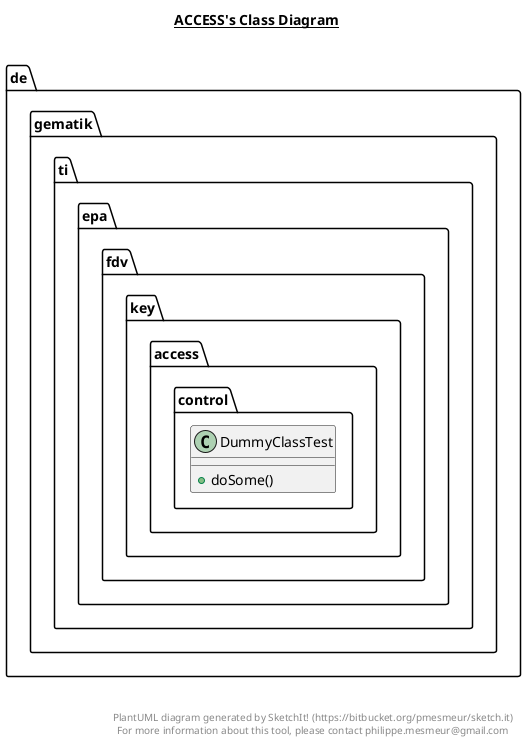 @startuml

title __ACCESS's Class Diagram__\n

  namespace de.gematik.ti.epa.fdv.key.access.control {
    class de.gematik.ti.epa.fdv.key.access.control.DummyClassTest {
        + doSome()
    }
  }
  



right footer


PlantUML diagram generated by SketchIt! (https://bitbucket.org/pmesmeur/sketch.it)
For more information about this tool, please contact philippe.mesmeur@gmail.com
endfooter

@enduml

